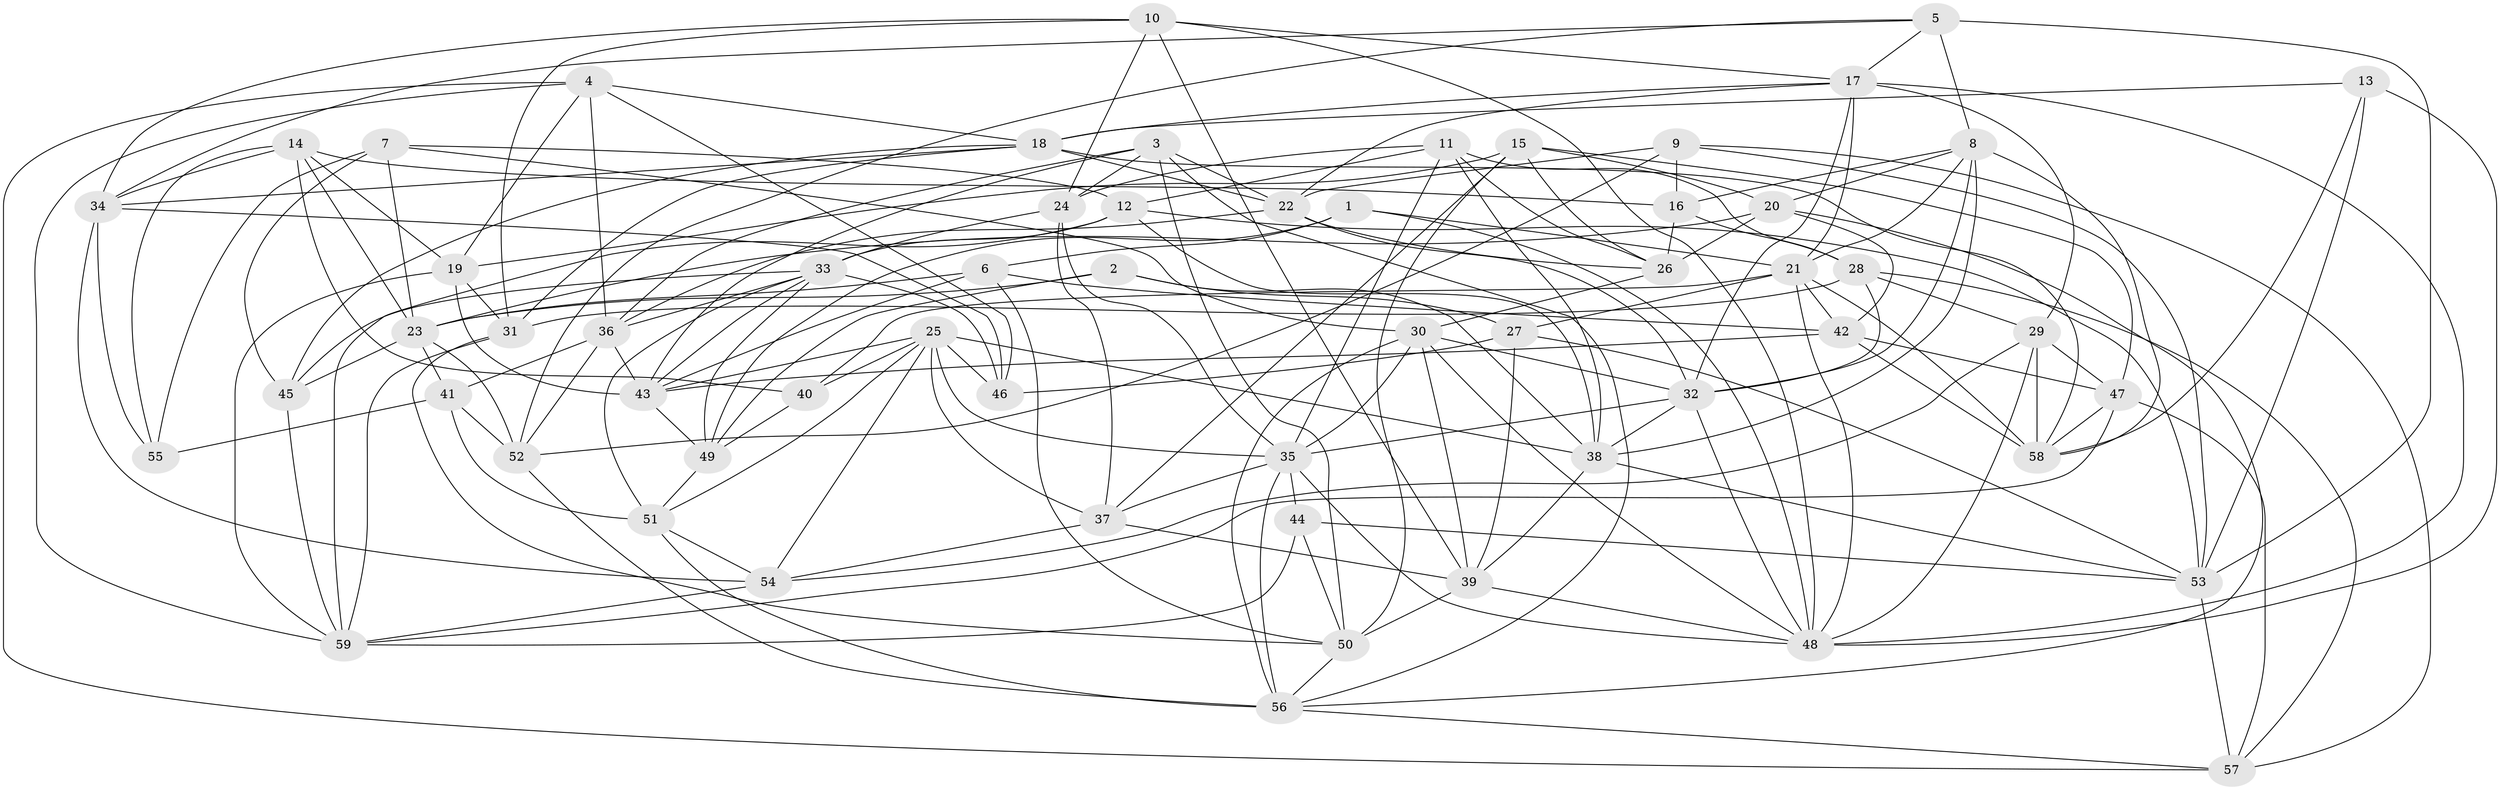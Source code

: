 // original degree distribution, {4: 1.0}
// Generated by graph-tools (version 1.1) at 2025/38/03/04/25 23:38:05]
// undirected, 59 vertices, 186 edges
graph export_dot {
  node [color=gray90,style=filled];
  1;
  2;
  3;
  4;
  5;
  6;
  7;
  8;
  9;
  10;
  11;
  12;
  13;
  14;
  15;
  16;
  17;
  18;
  19;
  20;
  21;
  22;
  23;
  24;
  25;
  26;
  27;
  28;
  29;
  30;
  31;
  32;
  33;
  34;
  35;
  36;
  37;
  38;
  39;
  40;
  41;
  42;
  43;
  44;
  45;
  46;
  47;
  48;
  49;
  50;
  51;
  52;
  53;
  54;
  55;
  56;
  57;
  58;
  59;
  1 -- 6 [weight=1.0];
  1 -- 21 [weight=1.0];
  1 -- 48 [weight=1.0];
  1 -- 49 [weight=1.0];
  2 -- 23 [weight=1.0];
  2 -- 27 [weight=1.0];
  2 -- 38 [weight=1.0];
  2 -- 49 [weight=1.0];
  3 -- 22 [weight=1.0];
  3 -- 24 [weight=1.0];
  3 -- 36 [weight=1.0];
  3 -- 43 [weight=1.0];
  3 -- 50 [weight=1.0];
  3 -- 56 [weight=1.0];
  4 -- 18 [weight=1.0];
  4 -- 19 [weight=1.0];
  4 -- 36 [weight=1.0];
  4 -- 46 [weight=1.0];
  4 -- 57 [weight=1.0];
  4 -- 59 [weight=1.0];
  5 -- 8 [weight=1.0];
  5 -- 17 [weight=1.0];
  5 -- 34 [weight=1.0];
  5 -- 52 [weight=1.0];
  5 -- 53 [weight=2.0];
  6 -- 23 [weight=2.0];
  6 -- 42 [weight=1.0];
  6 -- 43 [weight=1.0];
  6 -- 50 [weight=1.0];
  7 -- 12 [weight=1.0];
  7 -- 23 [weight=1.0];
  7 -- 30 [weight=2.0];
  7 -- 45 [weight=1.0];
  7 -- 55 [weight=1.0];
  8 -- 16 [weight=1.0];
  8 -- 20 [weight=1.0];
  8 -- 21 [weight=1.0];
  8 -- 32 [weight=1.0];
  8 -- 38 [weight=1.0];
  8 -- 58 [weight=2.0];
  9 -- 16 [weight=2.0];
  9 -- 22 [weight=1.0];
  9 -- 52 [weight=1.0];
  9 -- 53 [weight=1.0];
  9 -- 57 [weight=1.0];
  10 -- 17 [weight=1.0];
  10 -- 24 [weight=1.0];
  10 -- 31 [weight=1.0];
  10 -- 34 [weight=1.0];
  10 -- 39 [weight=1.0];
  10 -- 48 [weight=1.0];
  11 -- 12 [weight=1.0];
  11 -- 24 [weight=1.0];
  11 -- 26 [weight=1.0];
  11 -- 28 [weight=1.0];
  11 -- 35 [weight=1.0];
  11 -- 38 [weight=1.0];
  12 -- 33 [weight=1.0];
  12 -- 38 [weight=1.0];
  12 -- 53 [weight=1.0];
  12 -- 59 [weight=1.0];
  13 -- 18 [weight=1.0];
  13 -- 48 [weight=1.0];
  13 -- 53 [weight=1.0];
  13 -- 58 [weight=1.0];
  14 -- 16 [weight=1.0];
  14 -- 19 [weight=1.0];
  14 -- 23 [weight=1.0];
  14 -- 34 [weight=1.0];
  14 -- 40 [weight=1.0];
  14 -- 55 [weight=1.0];
  15 -- 19 [weight=1.0];
  15 -- 20 [weight=1.0];
  15 -- 26 [weight=1.0];
  15 -- 37 [weight=1.0];
  15 -- 47 [weight=1.0];
  15 -- 50 [weight=1.0];
  16 -- 26 [weight=1.0];
  16 -- 28 [weight=1.0];
  17 -- 18 [weight=1.0];
  17 -- 21 [weight=1.0];
  17 -- 22 [weight=1.0];
  17 -- 29 [weight=1.0];
  17 -- 32 [weight=1.0];
  17 -- 48 [weight=1.0];
  18 -- 22 [weight=1.0];
  18 -- 31 [weight=1.0];
  18 -- 34 [weight=1.0];
  18 -- 45 [weight=1.0];
  18 -- 58 [weight=1.0];
  19 -- 31 [weight=1.0];
  19 -- 43 [weight=1.0];
  19 -- 59 [weight=1.0];
  20 -- 23 [weight=1.0];
  20 -- 26 [weight=1.0];
  20 -- 42 [weight=1.0];
  20 -- 56 [weight=1.0];
  21 -- 27 [weight=1.0];
  21 -- 40 [weight=1.0];
  21 -- 42 [weight=1.0];
  21 -- 48 [weight=1.0];
  21 -- 58 [weight=1.0];
  22 -- 26 [weight=1.0];
  22 -- 32 [weight=1.0];
  22 -- 36 [weight=2.0];
  23 -- 41 [weight=1.0];
  23 -- 45 [weight=2.0];
  23 -- 52 [weight=1.0];
  24 -- 33 [weight=1.0];
  24 -- 35 [weight=1.0];
  24 -- 37 [weight=1.0];
  25 -- 35 [weight=2.0];
  25 -- 37 [weight=1.0];
  25 -- 38 [weight=1.0];
  25 -- 40 [weight=1.0];
  25 -- 43 [weight=1.0];
  25 -- 46 [weight=2.0];
  25 -- 51 [weight=1.0];
  25 -- 54 [weight=1.0];
  26 -- 30 [weight=1.0];
  27 -- 39 [weight=1.0];
  27 -- 46 [weight=1.0];
  27 -- 53 [weight=2.0];
  28 -- 29 [weight=1.0];
  28 -- 31 [weight=1.0];
  28 -- 32 [weight=1.0];
  28 -- 57 [weight=1.0];
  29 -- 47 [weight=1.0];
  29 -- 48 [weight=1.0];
  29 -- 54 [weight=1.0];
  29 -- 58 [weight=1.0];
  30 -- 32 [weight=1.0];
  30 -- 35 [weight=1.0];
  30 -- 39 [weight=1.0];
  30 -- 48 [weight=1.0];
  30 -- 56 [weight=1.0];
  31 -- 50 [weight=1.0];
  31 -- 59 [weight=1.0];
  32 -- 35 [weight=1.0];
  32 -- 38 [weight=1.0];
  32 -- 48 [weight=1.0];
  33 -- 36 [weight=1.0];
  33 -- 43 [weight=1.0];
  33 -- 45 [weight=1.0];
  33 -- 46 [weight=1.0];
  33 -- 49 [weight=1.0];
  33 -- 51 [weight=1.0];
  34 -- 46 [weight=1.0];
  34 -- 54 [weight=1.0];
  34 -- 55 [weight=2.0];
  35 -- 37 [weight=1.0];
  35 -- 44 [weight=1.0];
  35 -- 48 [weight=1.0];
  35 -- 56 [weight=1.0];
  36 -- 41 [weight=1.0];
  36 -- 43 [weight=1.0];
  36 -- 52 [weight=1.0];
  37 -- 39 [weight=1.0];
  37 -- 54 [weight=1.0];
  38 -- 39 [weight=1.0];
  38 -- 53 [weight=1.0];
  39 -- 48 [weight=1.0];
  39 -- 50 [weight=2.0];
  40 -- 49 [weight=1.0];
  41 -- 51 [weight=1.0];
  41 -- 52 [weight=1.0];
  41 -- 55 [weight=2.0];
  42 -- 43 [weight=1.0];
  42 -- 47 [weight=1.0];
  42 -- 58 [weight=1.0];
  43 -- 49 [weight=1.0];
  44 -- 50 [weight=1.0];
  44 -- 53 [weight=1.0];
  44 -- 59 [weight=1.0];
  45 -- 59 [weight=1.0];
  47 -- 57 [weight=1.0];
  47 -- 58 [weight=1.0];
  47 -- 59 [weight=1.0];
  49 -- 51 [weight=1.0];
  50 -- 56 [weight=1.0];
  51 -- 54 [weight=1.0];
  51 -- 56 [weight=1.0];
  52 -- 56 [weight=1.0];
  53 -- 57 [weight=1.0];
  54 -- 59 [weight=1.0];
  56 -- 57 [weight=1.0];
}
